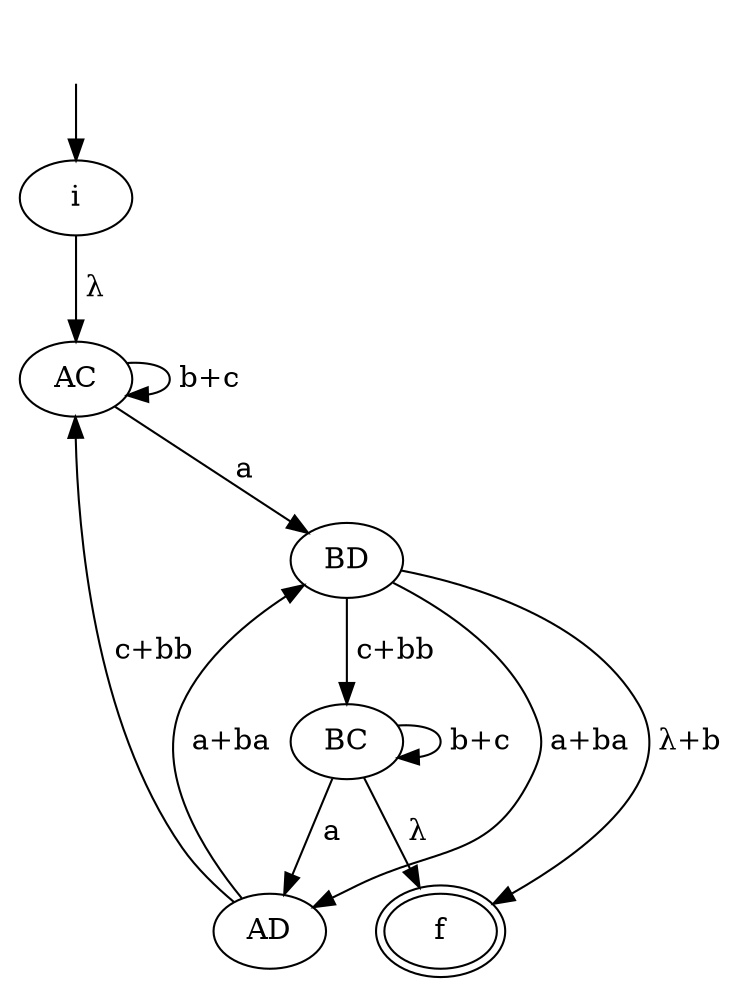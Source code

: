 digraph "AFER" {
    _nil0 [style="invis"]
    _nil0 -> i [label=""]
    i -> AC [label=" λ"]
    AC -> AC [label=" b+c"]
    AC -> BD [label=" a"]
    AD -> AC [label=" c+bb"]
    AD -> BD [label=" a+ba"]
    BC -> AD [label=" a"]
    BC -> BC [label=" b+c"]
    BC -> f [label=" λ"]
    BD -> AD [label=" a+ba"]
    BD -> BC [label=" c+bb"]
    BD -> f [label=" λ+b"]
    f [peripheries=2]
}
